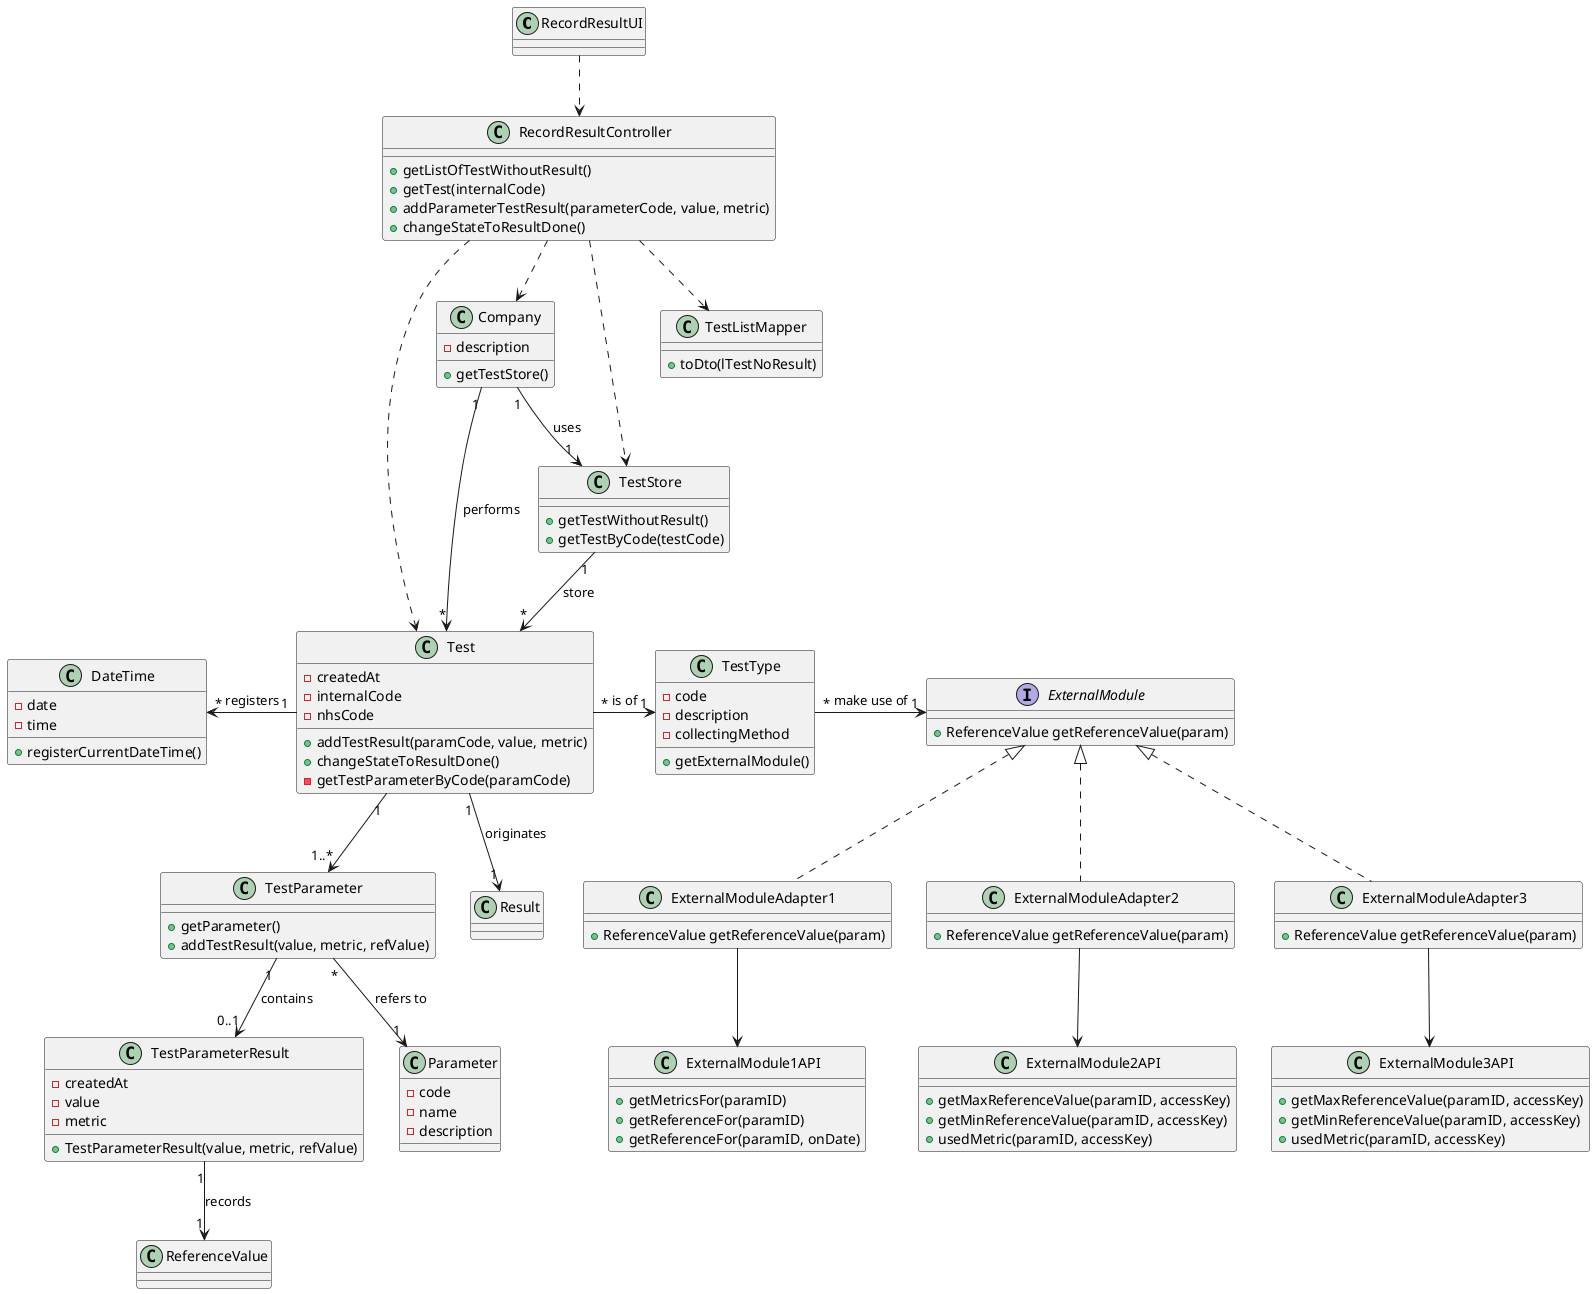 @startuml

class RecordResultUI {
}

class RecordResultController {
    +getListOfTestWithoutResult()
    +getTest(internalCode)
    +addParameterTestResult(parameterCode, value, metric)
    +changeStateToResultDone()
}

class Company {
    -description
    +getTestStore()
}

class TestStore {
    +getTestWithoutResult()
    +getTestByCode(testCode)
}

class TestListMapper {
    +toDto(lTestNoResult)
}

class Test {
    -createdAt
    -internalCode
    -nhsCode
    +addTestResult(paramCode, value, metric)
    +changeStateToResultDone()
    -getTestParameterByCode(paramCode)
}



class DateTime {
    -date
    -time
    +registerCurrentDateTime()
}

class TestType {
    -code
    -description
    -collectingMethod
    +getExternalModule()
}

class TestParameterResult {
    -createdAt
    -value
    -metric
    +TestParameterResult(value, metric, refValue)
}

class ReferenceValue {

}

class TestParameter {
    +getParameter()
    +addTestResult(value, metric, refValue)
}

class Parameter {
    -code
    -name
    -description
}

interface ExternalModule {
    +ReferenceValue getReferenceValue(param)
}

class ExternalModuleAdapter1 {
    +ReferenceValue getReferenceValue(param)
}

class ExternalModuleAdapter2 {
    +ReferenceValue getReferenceValue(param)
}

class ExternalModuleAdapter3 {
    +ReferenceValue getReferenceValue(param)
}

class ExternalModule1API {
    +getMetricsFor(paramID)
    +getReferenceFor(paramID)
    +getReferenceFor(paramID, onDate)
}

class ExternalModule2API {
    +getMaxReferenceValue(paramID, accessKey)
    +getMinReferenceValue(paramID, accessKey)
    +usedMetric(paramID, accessKey)
}

class ExternalModule3API {
    +getMaxReferenceValue(paramID, accessKey)
    +getMinReferenceValue(paramID, accessKey)
    +usedMetric(paramID, accessKey)
}

RecordResultUI ..> RecordResultController
RecordResultController ..> Company
RecordResultController ..> TestStore
RecordResultController ..> TestListMapper
RecordResultController ..> Test

Company"1" --> "*"Test : "performs"
Company"1" --> "1"TestStore : "uses"
TestStore"1" --> "*"Test : "store"
Test"1" --> "1"Result : "originates"
Test"1" -left-> "*"DateTime : registers
ExternalModule <|.. ExternalModuleAdapter1
ExternalModule <|.. ExternalModuleAdapter2
ExternalModule <|.. ExternalModuleAdapter3
ExternalModuleAdapter1 -down-> ExternalModule1API
ExternalModuleAdapter2 -down-> ExternalModule2API
ExternalModuleAdapter3 -down-> ExternalModule3API
TestType"*" -> "1"ExternalModule : "make use of"
Test"*" -> "1"TestType : is of
Test"1" -down-> "1..*" TestParameter
TestParameter"1" --> "0..1" TestParameterResult : contains
TestParameter"*" --> "1" Parameter : refers to
TestParameterResult"1" --> "1"ReferenceValue : records
@enduml